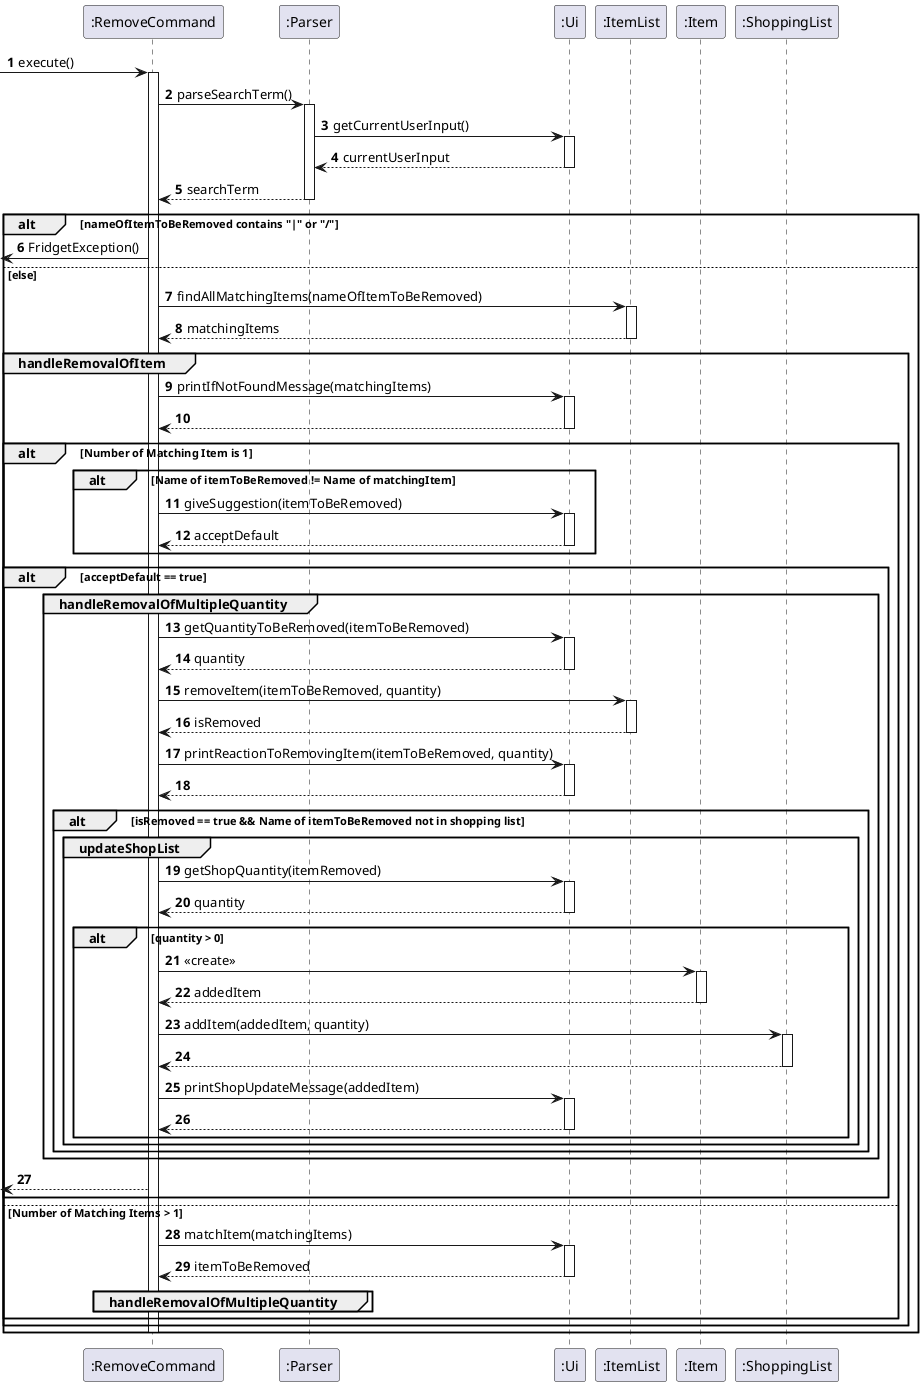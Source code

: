 @startuml
'https://plantuml.com/sequence-diagram

autonumber

-> ":RemoveCommand"++: execute()

":RemoveCommand" -> ":Parser"++: parseSearchTerm()

":Parser" -> ":Ui"++: getCurrentUserInput()
":Parser" <-- ":Ui"--: currentUserInput

":RemoveCommand" <-- ":Parser"--: searchTerm

alt nameOfItemToBeRemoved contains "|" or "/"

<- ":RemoveCommand": FridgetException()

else else

":RemoveCommand" -> ":ItemList"++: findAllMatchingItems(nameOfItemToBeRemoved)
":RemoveCommand" <-- ":ItemList"--: matchingItems

    group handleRemovalOfItem

        ":RemoveCommand" -> ":Ui"++: printIfNotFoundMessage(matchingItems)
        ":RemoveCommand" <-- ":Ui"--

        alt Number of Matching Item is 1

            alt Name of itemToBeRemoved != Name of matchingItem
                ":RemoveCommand" -> ":Ui"++: giveSuggestion(itemToBeRemoved)
                ":RemoveCommand" <-- ":Ui"--: acceptDefault
            end

            alt acceptDefault == true

                group handleRemovalOfMultipleQuantity

                    ":RemoveCommand" -> ":Ui"++: getQuantityToBeRemoved(itemToBeRemoved)
                    ":RemoveCommand" <-- ":Ui"--: quantity

                    ":RemoveCommand" -> ":ItemList"++: removeItem(itemToBeRemoved, quantity)
                    ":RemoveCommand" <-- ":ItemList"--: isRemoved

                    ":RemoveCommand" -> ":Ui"++: printReactionToRemovingItem(itemToBeRemoved, quantity)
                    ":RemoveCommand" <-- ":Ui"--

                    alt isRemoved == true && Name of itemToBeRemoved not in shopping list

                        group updateShopList

                            ":RemoveCommand" -> ":Ui"++: getShopQuantity(itemRemoved)
                            ":RemoveCommand" <-- ":Ui"--: quantity

                            alt quantity > 0
                                ":RemoveCommand" -> ":Item"++: <<create>>
                                ":RemoveCommand" <-- ":Item"--: addedItem

                                ":RemoveCommand" -> ":ShoppingList"++: addItem(addedItem, quantity)
                                ":RemoveCommand" <-- ":ShoppingList"--

                                ":RemoveCommand" -> ":Ui"++: printShopUpdateMessage(addedItem)
                                ":RemoveCommand" <-- ":Ui"--
                            end

                        end

                    end

                end

                <-- ":RemoveCommand"

            end

        else Number of Matching Items > 1

            ":RemoveCommand" -> ":Ui"++: matchItem(matchingItems)
            ":RemoveCommand" <-- ":Ui"--: itemToBeRemoved

            group handleRemovalOfMultipleQuantity
            end

        end

    end
    deactivate ":RemoveCommand"
end

@enduml